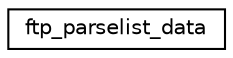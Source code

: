 digraph "Graphical Class Hierarchy"
{
  edge [fontname="Helvetica",fontsize="10",labelfontname="Helvetica",labelfontsize="10"];
  node [fontname="Helvetica",fontsize="10",shape=record];
  rankdir="LR";
  Node0 [label="ftp_parselist_data",height=0.2,width=0.4,color="black", fillcolor="white", style="filled",URL="$structftp__parselist__data.html"];
}
